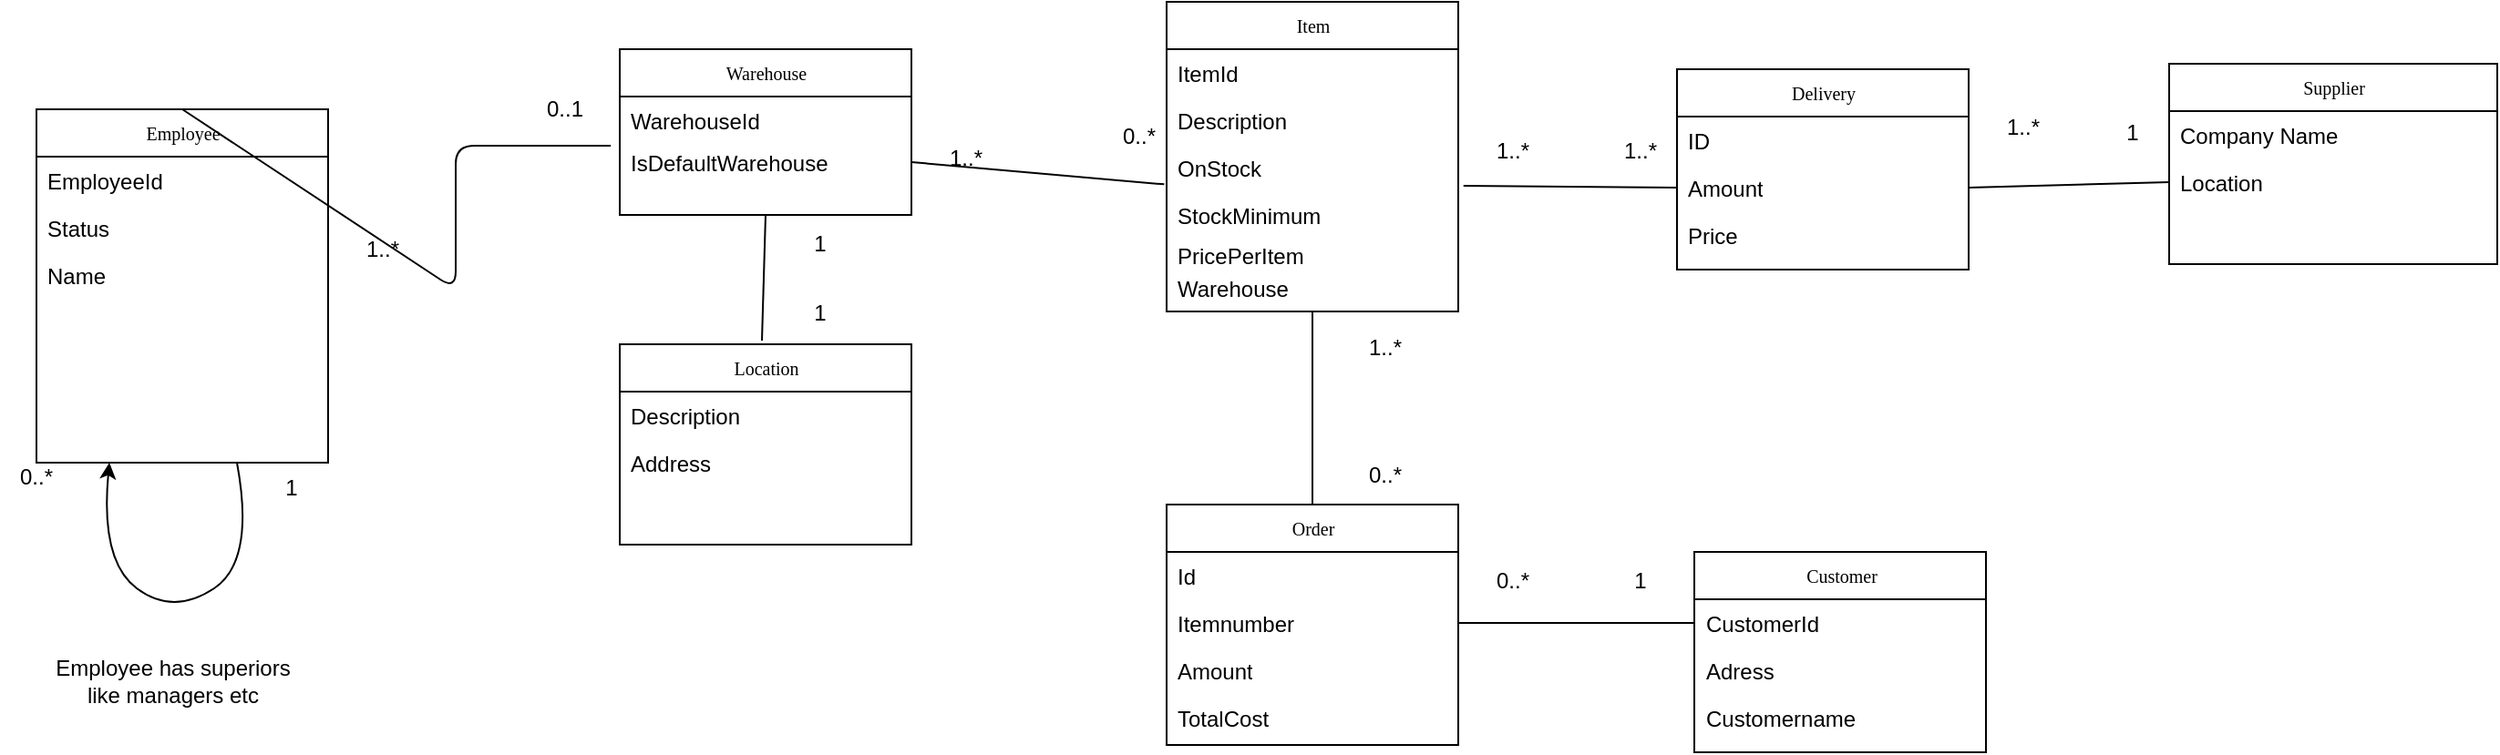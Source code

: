 <mxfile version="10.6.1" type="device"><diagram name="Page-1" id="c4acf3e9-155e-7222-9cf6-157b1a14988f"><mxGraphModel dx="1394" dy="747" grid="1" gridSize="10" guides="1" tooltips="1" connect="1" arrows="1" fold="1" page="1" pageScale="1" pageWidth="850" pageHeight="1100" background="#ffffff" math="0" shadow="0"><root><mxCell id="0"/><mxCell id="1" parent="0"/><mxCell id="17acba5748e5396b-20" value="Warehouse" style="swimlane;html=1;fontStyle=0;childLayout=stackLayout;horizontal=1;startSize=26;fillColor=none;horizontalStack=0;resizeParent=1;resizeLast=0;collapsible=1;marginBottom=0;swimlaneFillColor=#ffffff;rounded=0;shadow=0;comic=0;labelBackgroundColor=none;strokeColor=#000000;strokeWidth=1;fontFamily=Verdana;fontSize=10;fontColor=#000000;align=center;" parent="1" vertex="1"><mxGeometry x="390" y="48" width="160" height="91" as="geometry"/></mxCell><mxCell id="17acba5748e5396b-21" value="WarehouseId" style="text;html=1;strokeColor=none;fillColor=none;align=left;verticalAlign=top;spacingLeft=4;spacingRight=4;whiteSpace=wrap;overflow=hidden;rotatable=0;points=[[0,0.5],[1,0.5]];portConstraint=eastwest;" parent="17acba5748e5396b-20" vertex="1"><mxGeometry y="26" width="160" height="26" as="geometry"/></mxCell><mxCell id="5d2195bd80daf111-5" value="Employee" style="swimlane;html=1;fontStyle=0;childLayout=stackLayout;horizontal=1;startSize=26;fillColor=none;horizontalStack=0;resizeParent=1;resizeLast=0;collapsible=1;marginBottom=0;swimlaneFillColor=#ffffff;rounded=0;shadow=0;comic=0;labelBackgroundColor=none;strokeColor=#000000;strokeWidth=1;fontFamily=Verdana;fontSize=10;fontColor=#000000;align=center;" parent="1" vertex="1"><mxGeometry x="70" y="81" width="160" height="194" as="geometry"/></mxCell><mxCell id="5d2195bd80daf111-6" value="EmployeeId" style="text;html=1;strokeColor=none;fillColor=none;align=left;verticalAlign=top;spacingLeft=4;spacingRight=4;whiteSpace=wrap;overflow=hidden;rotatable=0;points=[[0,0.5],[1,0.5]];portConstraint=eastwest;" parent="5d2195bd80daf111-5" vertex="1"><mxGeometry y="26" width="160" height="26" as="geometry"/></mxCell><mxCell id="-CzGWDWgGAJHv6pXaAkT-1" value="Status" style="text;html=1;strokeColor=none;fillColor=none;align=left;verticalAlign=top;spacingLeft=4;spacingRight=4;whiteSpace=wrap;overflow=hidden;rotatable=0;points=[[0,0.5],[1,0.5]];portConstraint=eastwest;" parent="5d2195bd80daf111-5" vertex="1"><mxGeometry y="52" width="160" height="26" as="geometry"/></mxCell><mxCell id="5d2195bd80daf111-7" value="Name" style="text;html=1;strokeColor=none;fillColor=none;align=left;verticalAlign=top;spacingLeft=4;spacingRight=4;whiteSpace=wrap;overflow=hidden;rotatable=0;points=[[0,0.5],[1,0.5]];portConstraint=eastwest;" parent="5d2195bd80daf111-5" vertex="1"><mxGeometry y="78" width="160" height="88" as="geometry"/></mxCell><mxCell id="K6UXhp52KAGkbbiB28Cq-5" value="Item" style="swimlane;html=1;fontStyle=0;childLayout=stackLayout;horizontal=1;startSize=26;fillColor=none;horizontalStack=0;resizeParent=1;resizeLast=0;collapsible=1;marginBottom=0;swimlaneFillColor=#ffffff;rounded=0;shadow=0;comic=0;labelBackgroundColor=none;strokeColor=#000000;strokeWidth=1;fontFamily=Verdana;fontSize=10;fontColor=#000000;align=center;" parent="1" vertex="1"><mxGeometry x="690" y="22" width="160" height="170" as="geometry"/></mxCell><mxCell id="K6UXhp52KAGkbbiB28Cq-6" value="ItemId" style="text;html=1;strokeColor=none;fillColor=none;align=left;verticalAlign=top;spacingLeft=4;spacingRight=4;whiteSpace=wrap;overflow=hidden;rotatable=0;points=[[0,0.5],[1,0.5]];portConstraint=eastwest;" parent="K6UXhp52KAGkbbiB28Cq-5" vertex="1"><mxGeometry y="26" width="160" height="26" as="geometry"/></mxCell><mxCell id="K6UXhp52KAGkbbiB28Cq-7" value="Description" style="text;html=1;strokeColor=none;fillColor=none;align=left;verticalAlign=top;spacingLeft=4;spacingRight=4;whiteSpace=wrap;overflow=hidden;rotatable=0;points=[[0,0.5],[1,0.5]];portConstraint=eastwest;" parent="K6UXhp52KAGkbbiB28Cq-5" vertex="1"><mxGeometry y="52" width="160" height="26" as="geometry"/></mxCell><mxCell id="K6UXhp52KAGkbbiB28Cq-8" value="OnStock" style="text;html=1;strokeColor=none;fillColor=none;align=left;verticalAlign=top;spacingLeft=4;spacingRight=4;whiteSpace=wrap;overflow=hidden;rotatable=0;points=[[0,0.5],[1,0.5]];portConstraint=eastwest;" parent="K6UXhp52KAGkbbiB28Cq-5" vertex="1"><mxGeometry y="78" width="160" height="26" as="geometry"/></mxCell><mxCell id="K6UXhp52KAGkbbiB28Cq-49" value="&lt;div&gt;StockMinimum&lt;/div&gt;" style="text;html=1;strokeColor=none;fillColor=none;align=left;verticalAlign=top;spacingLeft=4;spacingRight=4;whiteSpace=wrap;overflow=hidden;rotatable=0;points=[[0,0.5],[1,0.5]];portConstraint=eastwest;" parent="K6UXhp52KAGkbbiB28Cq-5" vertex="1"><mxGeometry y="104" width="160" height="26" as="geometry"/></mxCell><mxCell id="K6UXhp52KAGkbbiB28Cq-9" value="Supplier" style="swimlane;html=1;fontStyle=0;childLayout=stackLayout;horizontal=1;startSize=26;fillColor=none;horizontalStack=0;resizeParent=1;resizeLast=0;collapsible=1;marginBottom=0;swimlaneFillColor=#ffffff;rounded=0;shadow=0;comic=0;labelBackgroundColor=none;strokeColor=#000000;strokeWidth=1;fontFamily=Verdana;fontSize=10;fontColor=#000000;align=center;" parent="1" vertex="1"><mxGeometry x="1240" y="56" width="180" height="110" as="geometry"><mxRectangle x="930" y="54" width="70" height="26" as="alternateBounds"/></mxGeometry></mxCell><mxCell id="K6UXhp52KAGkbbiB28Cq-10" value="Company Name" style="text;html=1;strokeColor=none;fillColor=none;align=left;verticalAlign=top;spacingLeft=4;spacingRight=4;whiteSpace=wrap;overflow=hidden;rotatable=0;points=[[0,0.5],[1,0.5]];portConstraint=eastwest;" parent="K6UXhp52KAGkbbiB28Cq-9" vertex="1"><mxGeometry y="26" width="180" height="26" as="geometry"/></mxCell><mxCell id="K6UXhp52KAGkbbiB28Cq-12" value="Location" style="text;html=1;strokeColor=none;fillColor=none;align=left;verticalAlign=top;spacingLeft=4;spacingRight=4;whiteSpace=wrap;overflow=hidden;rotatable=0;points=[[0,0.5],[1,0.5]];portConstraint=eastwest;" parent="K6UXhp52KAGkbbiB28Cq-9" vertex="1"><mxGeometry y="52" width="180" height="26" as="geometry"/></mxCell><mxCell id="K6UXhp52KAGkbbiB28Cq-15" value="1..*" style="text;html=1;strokeColor=none;fillColor=none;align=center;verticalAlign=middle;whiteSpace=wrap;rounded=0;" parent="1" vertex="1"><mxGeometry x="560" y="98" width="40" height="20" as="geometry"/></mxCell><mxCell id="K6UXhp52KAGkbbiB28Cq-47" style="edgeStyle=orthogonalEdgeStyle;rounded=0;orthogonalLoop=1;jettySize=auto;html=1;exitX=0.75;exitY=0;exitDx=0;exitDy=0;" parent="1" source="K6UXhp52KAGkbbiB28Cq-16" edge="1"><mxGeometry relative="1" as="geometry"><mxPoint x="687.833" y="86.333" as="targetPoint"/></mxGeometry></mxCell><mxCell id="K6UXhp52KAGkbbiB28Cq-16" value="0..*" style="text;html=1;strokeColor=none;fillColor=none;align=center;verticalAlign=middle;whiteSpace=wrap;rounded=0;" parent="1" vertex="1"><mxGeometry x="650" y="86" width="50" height="20" as="geometry"/></mxCell><mxCell id="K6UXhp52KAGkbbiB28Cq-20" value="" style="endArrow=none;html=1;entryX=-0.008;entryY=0.853;entryDx=0;entryDy=0;exitX=1;exitY=0.5;exitDx=0;exitDy=0;entryPerimeter=0;" parent="1" target="K6UXhp52KAGkbbiB28Cq-8" edge="1" source="K6UXhp52KAGkbbiB28Cq-57"><mxGeometry width="50" height="50" relative="1" as="geometry"><mxPoint x="272" y="121" as="sourcePoint"/><mxPoint x="345" y="117" as="targetPoint"/></mxGeometry></mxCell><mxCell id="K6UXhp52KAGkbbiB28Cq-25" value="Delivery" style="swimlane;html=1;fontStyle=0;childLayout=stackLayout;horizontal=1;startSize=26;fillColor=none;horizontalStack=0;resizeParent=1;resizeLast=0;collapsible=1;marginBottom=0;swimlaneFillColor=#ffffff;rounded=0;shadow=0;comic=0;labelBackgroundColor=none;strokeColor=#000000;strokeWidth=1;fontFamily=Verdana;fontSize=10;fontColor=#000000;align=center;" parent="1" vertex="1"><mxGeometry x="970" y="59" width="160" height="110" as="geometry"/></mxCell><mxCell id="K6UXhp52KAGkbbiB28Cq-26" value="ID" style="text;html=1;strokeColor=none;fillColor=none;align=left;verticalAlign=top;spacingLeft=4;spacingRight=4;whiteSpace=wrap;overflow=hidden;rotatable=0;points=[[0,0.5],[1,0.5]];portConstraint=eastwest;" parent="K6UXhp52KAGkbbiB28Cq-25" vertex="1"><mxGeometry y="26" width="160" height="26" as="geometry"/></mxCell><mxCell id="K6UXhp52KAGkbbiB28Cq-28" value="Amount" style="text;html=1;strokeColor=none;fillColor=none;align=left;verticalAlign=top;spacingLeft=4;spacingRight=4;whiteSpace=wrap;overflow=hidden;rotatable=0;points=[[0,0.5],[1,0.5]];portConstraint=eastwest;" parent="K6UXhp52KAGkbbiB28Cq-25" vertex="1"><mxGeometry y="52" width="160" height="26" as="geometry"/></mxCell><mxCell id="K6UXhp52KAGkbbiB28Cq-58" value="Price" style="text;html=1;strokeColor=none;fillColor=none;align=left;verticalAlign=top;spacingLeft=4;spacingRight=4;whiteSpace=wrap;overflow=hidden;rotatable=0;points=[[0,0.5],[1,0.5]];portConstraint=eastwest;" parent="K6UXhp52KAGkbbiB28Cq-25" vertex="1"><mxGeometry y="78" width="160" height="26" as="geometry"/></mxCell><mxCell id="K6UXhp52KAGkbbiB28Cq-29" value="Order" style="swimlane;html=1;fontStyle=0;childLayout=stackLayout;horizontal=1;startSize=26;fillColor=none;horizontalStack=0;resizeParent=1;resizeLast=0;collapsible=1;marginBottom=0;swimlaneFillColor=#ffffff;rounded=0;shadow=0;comic=0;labelBackgroundColor=none;strokeColor=#000000;strokeWidth=1;fontFamily=Verdana;fontSize=10;fontColor=#000000;align=center;" parent="1" vertex="1"><mxGeometry x="690" y="298" width="160" height="132" as="geometry"/></mxCell><mxCell id="K6UXhp52KAGkbbiB28Cq-30" value="Id" style="text;html=1;strokeColor=none;fillColor=none;align=left;verticalAlign=top;spacingLeft=4;spacingRight=4;whiteSpace=wrap;overflow=hidden;rotatable=0;points=[[0,0.5],[1,0.5]];portConstraint=eastwest;" parent="K6UXhp52KAGkbbiB28Cq-29" vertex="1"><mxGeometry y="26" width="160" height="26" as="geometry"/></mxCell><mxCell id="K6UXhp52KAGkbbiB28Cq-31" value="Itemnumber" style="text;html=1;strokeColor=none;fillColor=none;align=left;verticalAlign=top;spacingLeft=4;spacingRight=4;whiteSpace=wrap;overflow=hidden;rotatable=0;points=[[0,0.5],[1,0.5]];portConstraint=eastwest;" parent="K6UXhp52KAGkbbiB28Cq-29" vertex="1"><mxGeometry y="52" width="160" height="26" as="geometry"/></mxCell><mxCell id="K6UXhp52KAGkbbiB28Cq-32" value="Amount" style="text;html=1;strokeColor=none;fillColor=none;align=left;verticalAlign=top;spacingLeft=4;spacingRight=4;whiteSpace=wrap;overflow=hidden;rotatable=0;points=[[0,0.5],[1,0.5]];portConstraint=eastwest;" parent="K6UXhp52KAGkbbiB28Cq-29" vertex="1"><mxGeometry y="78" width="160" height="26" as="geometry"/></mxCell><mxCell id="K6UXhp52KAGkbbiB28Cq-38" value="TotalCost" style="text;html=1;strokeColor=none;fillColor=none;align=left;verticalAlign=top;spacingLeft=4;spacingRight=4;whiteSpace=wrap;overflow=hidden;rotatable=0;points=[[0,0.5],[1,0.5]];portConstraint=eastwest;" parent="K6UXhp52KAGkbbiB28Cq-29" vertex="1"><mxGeometry y="104" width="160" height="26" as="geometry"/></mxCell><mxCell id="K6UXhp52KAGkbbiB28Cq-33" value="Customer" style="swimlane;html=1;fontStyle=0;childLayout=stackLayout;horizontal=1;startSize=26;fillColor=none;horizontalStack=0;resizeParent=1;resizeLast=0;collapsible=1;marginBottom=0;swimlaneFillColor=#ffffff;rounded=0;shadow=0;comic=0;labelBackgroundColor=none;strokeColor=#000000;strokeWidth=1;fontFamily=Verdana;fontSize=10;fontColor=#000000;align=center;" parent="1" vertex="1"><mxGeometry x="979.5" y="324" width="160" height="110" as="geometry"/></mxCell><mxCell id="K6UXhp52KAGkbbiB28Cq-34" value="CustomerId" style="text;html=1;strokeColor=none;fillColor=none;align=left;verticalAlign=top;spacingLeft=4;spacingRight=4;whiteSpace=wrap;overflow=hidden;rotatable=0;points=[[0,0.5],[1,0.5]];portConstraint=eastwest;" parent="K6UXhp52KAGkbbiB28Cq-33" vertex="1"><mxGeometry y="26" width="160" height="26" as="geometry"/></mxCell><mxCell id="K6UXhp52KAGkbbiB28Cq-35" value="Adress" style="text;html=1;strokeColor=none;fillColor=none;align=left;verticalAlign=top;spacingLeft=4;spacingRight=4;whiteSpace=wrap;overflow=hidden;rotatable=0;points=[[0,0.5],[1,0.5]];portConstraint=eastwest;" parent="K6UXhp52KAGkbbiB28Cq-33" vertex="1"><mxGeometry y="52" width="160" height="26" as="geometry"/></mxCell><mxCell id="K6UXhp52KAGkbbiB28Cq-36" value="Customername" style="text;html=1;strokeColor=none;fillColor=none;align=left;verticalAlign=top;spacingLeft=4;spacingRight=4;whiteSpace=wrap;overflow=hidden;rotatable=0;points=[[0,0.5],[1,0.5]];portConstraint=eastwest;" parent="K6UXhp52KAGkbbiB28Cq-33" vertex="1"><mxGeometry y="78" width="160" height="26" as="geometry"/></mxCell><mxCell id="K6UXhp52KAGkbbiB28Cq-37" value="PricePerItem" style="text;html=1;strokeColor=none;fillColor=none;align=left;verticalAlign=top;spacingLeft=4;spacingRight=4;whiteSpace=wrap;overflow=hidden;rotatable=0;points=[[0,0.5],[1,0.5]];portConstraint=eastwest;" parent="1" vertex="1"><mxGeometry x="690" y="148" width="160" height="26" as="geometry"/></mxCell><mxCell id="K6UXhp52KAGkbbiB28Cq-40" value="" style="endArrow=none;html=1;entryX=0.5;entryY=1;entryDx=0;entryDy=0;exitX=0.5;exitY=0;exitDx=0;exitDy=0;" parent="1" source="K6UXhp52KAGkbbiB28Cq-29" target="K6UXhp52KAGkbbiB28Cq-5" edge="1"><mxGeometry width="50" height="50" relative="1" as="geometry"><mxPoint x="760" y="242" as="sourcePoint"/><mxPoint x="810" y="192" as="targetPoint"/></mxGeometry></mxCell><mxCell id="K6UXhp52KAGkbbiB28Cq-41" value="1..*" style="text;html=1;strokeColor=none;fillColor=none;align=center;verticalAlign=middle;whiteSpace=wrap;rounded=0;" parent="1" vertex="1"><mxGeometry x="790" y="202" width="40" height="20" as="geometry"/></mxCell><mxCell id="K6UXhp52KAGkbbiB28Cq-42" value="0..*" style="text;html=1;strokeColor=none;fillColor=none;align=center;verticalAlign=middle;whiteSpace=wrap;rounded=0;" parent="1" vertex="1"><mxGeometry x="790" y="272" width="40" height="20" as="geometry"/></mxCell><mxCell id="K6UXhp52KAGkbbiB28Cq-43" value="" style="endArrow=none;html=1;entryX=1;entryY=0.5;entryDx=0;entryDy=0;exitX=0;exitY=0.5;exitDx=0;exitDy=0;" parent="1" source="K6UXhp52KAGkbbiB28Cq-34" target="K6UXhp52KAGkbbiB28Cq-31" edge="1"><mxGeometry width="50" height="50" relative="1" as="geometry"><mxPoint x="750" y="452" as="sourcePoint"/><mxPoint x="800" y="402" as="targetPoint"/></mxGeometry></mxCell><mxCell id="K6UXhp52KAGkbbiB28Cq-44" value="0..*" style="text;html=1;strokeColor=none;fillColor=none;align=center;verticalAlign=middle;whiteSpace=wrap;rounded=0;" parent="1" vertex="1"><mxGeometry x="860" y="330" width="40" height="20" as="geometry"/></mxCell><mxCell id="K6UXhp52KAGkbbiB28Cq-45" value="1" style="text;html=1;strokeColor=none;fillColor=none;align=center;verticalAlign=middle;whiteSpace=wrap;rounded=0;" parent="1" vertex="1"><mxGeometry x="930" y="330" width="40" height="20" as="geometry"/></mxCell><mxCell id="K6UXhp52KAGkbbiB28Cq-50" value="Location" style="swimlane;html=1;fontStyle=0;childLayout=stackLayout;horizontal=1;startSize=26;fillColor=none;horizontalStack=0;resizeParent=1;resizeLast=0;collapsible=1;marginBottom=0;swimlaneFillColor=#ffffff;rounded=0;shadow=0;comic=0;labelBackgroundColor=none;strokeColor=#000000;strokeWidth=1;fontFamily=Verdana;fontSize=10;fontColor=#000000;align=center;" parent="1" vertex="1"><mxGeometry x="390" y="210" width="160" height="110" as="geometry"/></mxCell><mxCell id="K6UXhp52KAGkbbiB28Cq-52" value="Description" style="text;html=1;strokeColor=none;fillColor=none;align=left;verticalAlign=top;spacingLeft=4;spacingRight=4;whiteSpace=wrap;overflow=hidden;rotatable=0;points=[[0,0.5],[1,0.5]];portConstraint=eastwest;" parent="K6UXhp52KAGkbbiB28Cq-50" vertex="1"><mxGeometry y="26" width="160" height="26" as="geometry"/></mxCell><mxCell id="K6UXhp52KAGkbbiB28Cq-53" value="&lt;div&gt;Address&lt;/div&gt;" style="text;html=1;strokeColor=none;fillColor=none;align=left;verticalAlign=top;spacingLeft=4;spacingRight=4;whiteSpace=wrap;overflow=hidden;rotatable=0;points=[[0,0.5],[1,0.5]];portConstraint=eastwest;" parent="K6UXhp52KAGkbbiB28Cq-50" vertex="1"><mxGeometry y="52" width="160" height="26" as="geometry"/></mxCell><mxCell id="K6UXhp52KAGkbbiB28Cq-54" value="" style="endArrow=none;html=1;entryX=0.5;entryY=1;entryDx=0;entryDy=0;" parent="1" target="17acba5748e5396b-20" edge="1"><mxGeometry width="50" height="50" relative="1" as="geometry"><mxPoint x="468" y="208" as="sourcePoint"/><mxPoint x="468" y="148" as="targetPoint"/></mxGeometry></mxCell><mxCell id="K6UXhp52KAGkbbiB28Cq-55" value="1" style="text;html=1;strokeColor=none;fillColor=none;align=center;verticalAlign=middle;whiteSpace=wrap;rounded=0;" parent="1" vertex="1"><mxGeometry x="480" y="145" width="40" height="20" as="geometry"/></mxCell><mxCell id="K6UXhp52KAGkbbiB28Cq-56" value="1" style="text;html=1;strokeColor=none;fillColor=none;align=center;verticalAlign=middle;whiteSpace=wrap;rounded=0;" parent="1" vertex="1"><mxGeometry x="480" y="183" width="40" height="20" as="geometry"/></mxCell><mxCell id="K6UXhp52KAGkbbiB28Cq-57" value="IsDefaultWarehouse" style="text;html=1;strokeColor=none;fillColor=none;align=left;verticalAlign=top;spacingLeft=4;spacingRight=4;whiteSpace=wrap;overflow=hidden;rotatable=0;points=[[0,0.5],[1,0.5]];portConstraint=eastwest;" parent="1" vertex="1"><mxGeometry x="390" y="97" width="160" height="26" as="geometry"/></mxCell><mxCell id="K6UXhp52KAGkbbiB28Cq-59" value="" style="endArrow=none;html=1;entryX=0;entryY=0.5;entryDx=0;entryDy=0;exitX=1;exitY=0.5;exitDx=0;exitDy=0;" parent="1" source="K6UXhp52KAGkbbiB28Cq-28" target="K6UXhp52KAGkbbiB28Cq-12" edge="1"><mxGeometry width="50" height="50" relative="1" as="geometry"><mxPoint x="1070" y="152" as="sourcePoint"/><mxPoint x="1120" y="102" as="targetPoint"/></mxGeometry></mxCell><mxCell id="K6UXhp52KAGkbbiB28Cq-60" value="1" style="text;html=1;strokeColor=none;fillColor=none;align=center;verticalAlign=middle;whiteSpace=wrap;rounded=0;" parent="1" vertex="1"><mxGeometry x="1200" y="84" width="40" height="20" as="geometry"/></mxCell><mxCell id="K6UXhp52KAGkbbiB28Cq-61" value="1..*" style="text;html=1;strokeColor=none;fillColor=none;align=center;verticalAlign=middle;whiteSpace=wrap;rounded=0;" parent="1" vertex="1"><mxGeometry x="1139.5" y="81" width="40" height="20" as="geometry"/></mxCell><mxCell id="K6UXhp52KAGkbbiB28Cq-62" value="" style="endArrow=none;html=1;entryX=0;entryY=0.5;entryDx=0;entryDy=0;exitX=1.018;exitY=-0.115;exitDx=0;exitDy=0;exitPerimeter=0;" parent="1" source="K6UXhp52KAGkbbiB28Cq-49" target="K6UXhp52KAGkbbiB28Cq-28" edge="1"><mxGeometry width="50" height="50" relative="1" as="geometry"><mxPoint x="850" y="152" as="sourcePoint"/><mxPoint x="900" y="102" as="targetPoint"/></mxGeometry></mxCell><mxCell id="K6UXhp52KAGkbbiB28Cq-63" value="1..*" style="text;html=1;strokeColor=none;fillColor=none;align=center;verticalAlign=middle;whiteSpace=wrap;rounded=0;" parent="1" vertex="1"><mxGeometry x="930" y="94" width="40" height="20" as="geometry"/></mxCell><mxCell id="K6UXhp52KAGkbbiB28Cq-64" value="1..*" style="text;html=1;strokeColor=none;fillColor=none;align=center;verticalAlign=middle;whiteSpace=wrap;rounded=0;" parent="1" vertex="1"><mxGeometry x="860" y="94" width="40" height="20" as="geometry"/></mxCell><mxCell id="UDm_mEUnDNgEjWGnbIVL-3" value="" style="endArrow=none;html=1;entryX=-0.031;entryY=0.154;entryDx=0;entryDy=0;entryPerimeter=0;exitX=0.5;exitY=0;exitDx=0;exitDy=0;" parent="1" source="5d2195bd80daf111-5" edge="1" target="K6UXhp52KAGkbbiB28Cq-57"><mxGeometry width="50" height="50" relative="1" as="geometry"><mxPoint x="190" y="170" as="sourcePoint"/><mxPoint x="110" y="130" as="targetPoint"/><Array as="points"><mxPoint x="300" y="180"/><mxPoint x="300" y="101"/></Array></mxGeometry></mxCell><mxCell id="UDm_mEUnDNgEjWGnbIVL-9" value="0..1" style="text;html=1;strokeColor=none;fillColor=none;align=center;verticalAlign=middle;whiteSpace=wrap;rounded=0;" parent="1" vertex="1"><mxGeometry x="340" y="71" width="40" height="20" as="geometry"/></mxCell><mxCell id="UDm_mEUnDNgEjWGnbIVL-10" value="1..*" style="text;html=1;strokeColor=none;fillColor=none;align=center;verticalAlign=middle;whiteSpace=wrap;rounded=0;" parent="1" vertex="1"><mxGeometry x="240" y="148" width="40" height="20" as="geometry"/></mxCell><mxCell id="UDm_mEUnDNgEjWGnbIVL-14" value="1" style="text;html=1;strokeColor=none;fillColor=none;align=center;verticalAlign=middle;whiteSpace=wrap;rounded=0;" parent="1" vertex="1"><mxGeometry x="190" y="279" width="40" height="20" as="geometry"/></mxCell><mxCell id="UDm_mEUnDNgEjWGnbIVL-15" value="0..*" style="text;html=1;strokeColor=none;fillColor=none;align=center;verticalAlign=middle;whiteSpace=wrap;rounded=0;" parent="1" vertex="1"><mxGeometry x="50" y="273" width="40" height="20" as="geometry"/></mxCell><mxCell id="UDm_mEUnDNgEjWGnbIVL-16" value="Employee has superiors like managers etc" style="text;html=1;strokeColor=none;fillColor=none;align=center;verticalAlign=middle;whiteSpace=wrap;rounded=0;" parent="1" vertex="1"><mxGeometry x="70" y="360" width="150" height="70" as="geometry"/></mxCell><mxCell id="-CzGWDWgGAJHv6pXaAkT-2" value="Warehouse" style="text;html=1;strokeColor=none;fillColor=none;align=left;verticalAlign=top;spacingLeft=4;spacingRight=4;whiteSpace=wrap;overflow=hidden;rotatable=0;points=[[0,0.5],[1,0.5]];portConstraint=eastwest;" parent="1" vertex="1"><mxGeometry x="690" y="166" width="160" height="26" as="geometry"/></mxCell><mxCell id="vFCM-TZFIRredZ1Je5Jv-1" value="" style="curved=1;endArrow=classic;html=1;entryX=0.25;entryY=1;entryDx=0;entryDy=0;" edge="1" parent="1" target="5d2195bd80daf111-5"><mxGeometry width="50" height="50" relative="1" as="geometry"><mxPoint x="180" y="275" as="sourcePoint"/><mxPoint x="80" y="429" as="targetPoint"/><Array as="points"><mxPoint x="190" y="329"/><mxPoint x="145" y="359"/><mxPoint x="105" y="329"/></Array></mxGeometry></mxCell></root></mxGraphModel></diagram></mxfile>